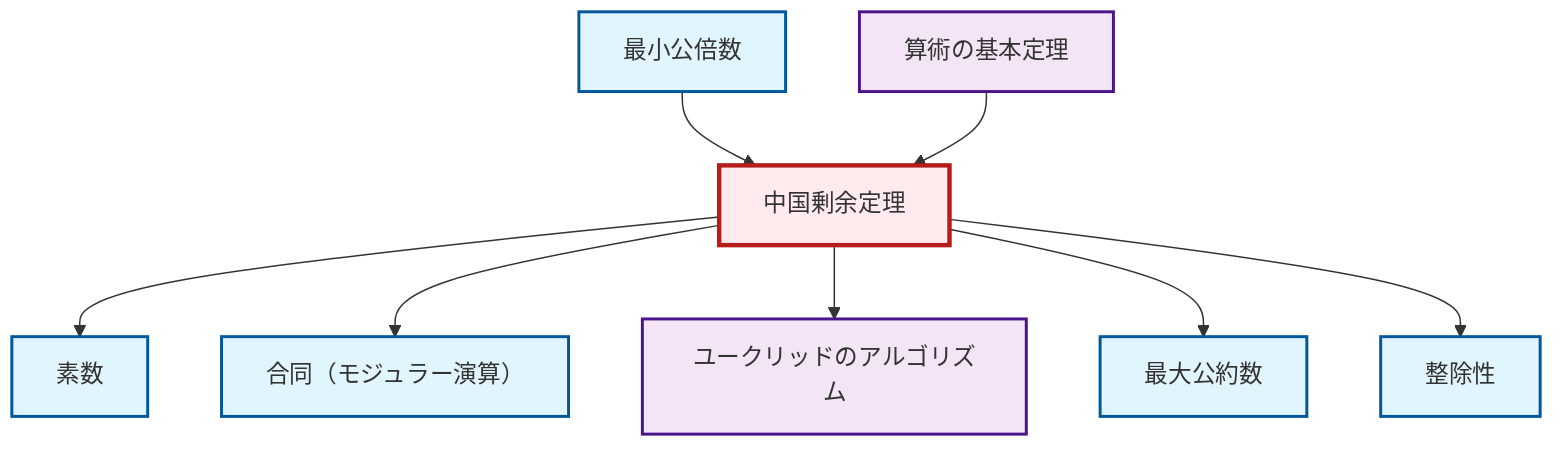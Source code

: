 graph TD
    classDef definition fill:#e1f5fe,stroke:#01579b,stroke-width:2px
    classDef theorem fill:#f3e5f5,stroke:#4a148c,stroke-width:2px
    classDef axiom fill:#fff3e0,stroke:#e65100,stroke-width:2px
    classDef example fill:#e8f5e9,stroke:#1b5e20,stroke-width:2px
    classDef current fill:#ffebee,stroke:#b71c1c,stroke-width:3px
    def-lcm["最小公倍数"]:::definition
    def-congruence["合同（モジュラー演算）"]:::definition
    def-prime["素数"]:::definition
    def-divisibility["整除性"]:::definition
    thm-fundamental-arithmetic["算術の基本定理"]:::theorem
    def-gcd["最大公約数"]:::definition
    thm-chinese-remainder["中国剰余定理"]:::theorem
    thm-euclidean-algorithm["ユークリッドのアルゴリズム"]:::theorem
    thm-chinese-remainder --> def-prime
    def-lcm --> thm-chinese-remainder
    thm-chinese-remainder --> def-congruence
    thm-fundamental-arithmetic --> thm-chinese-remainder
    thm-chinese-remainder --> thm-euclidean-algorithm
    thm-chinese-remainder --> def-gcd
    thm-chinese-remainder --> def-divisibility
    class thm-chinese-remainder current